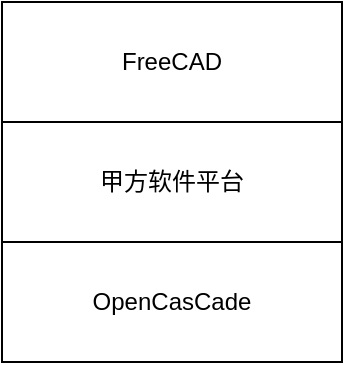 <mxfile version="24.8.4">
  <diagram name="第 1 页" id="1gwn0nYHEH6B2fa3UtQ1">
    <mxGraphModel dx="988" dy="523" grid="1" gridSize="10" guides="1" tooltips="1" connect="1" arrows="1" fold="1" page="1" pageScale="1" pageWidth="827" pageHeight="1169" math="0" shadow="0">
      <root>
        <mxCell id="0" />
        <mxCell id="1" parent="0" />
        <mxCell id="bp9q7PT7ZQtNyrNlRSnI-2" value="FreeCAD" style="rounded=0;whiteSpace=wrap;html=1;" vertex="1" parent="1">
          <mxGeometry x="350" y="530" width="170" height="60" as="geometry" />
        </mxCell>
        <mxCell id="bp9q7PT7ZQtNyrNlRSnI-3" value="甲方软件平台" style="rounded=0;whiteSpace=wrap;html=1;" vertex="1" parent="1">
          <mxGeometry x="350" y="590" width="170" height="60" as="geometry" />
        </mxCell>
        <mxCell id="bp9q7PT7ZQtNyrNlRSnI-4" value="OpenCasCade" style="rounded=0;whiteSpace=wrap;html=1;" vertex="1" parent="1">
          <mxGeometry x="350" y="650" width="170" height="60" as="geometry" />
        </mxCell>
      </root>
    </mxGraphModel>
  </diagram>
</mxfile>
